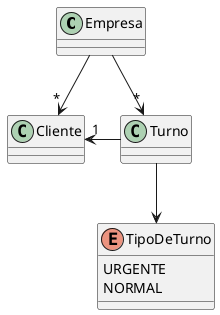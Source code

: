 @startuml
'https://plantuml.com/class-diagram

class Empresa {
}

Empresa --> "*" Cliente
Empresa --> "*" Turno
Cliente "1"<- Turno
Turno --> TipoDeTurno
enum TipoDeTurno {
    URGENTE
    NORMAL
}




@enduml